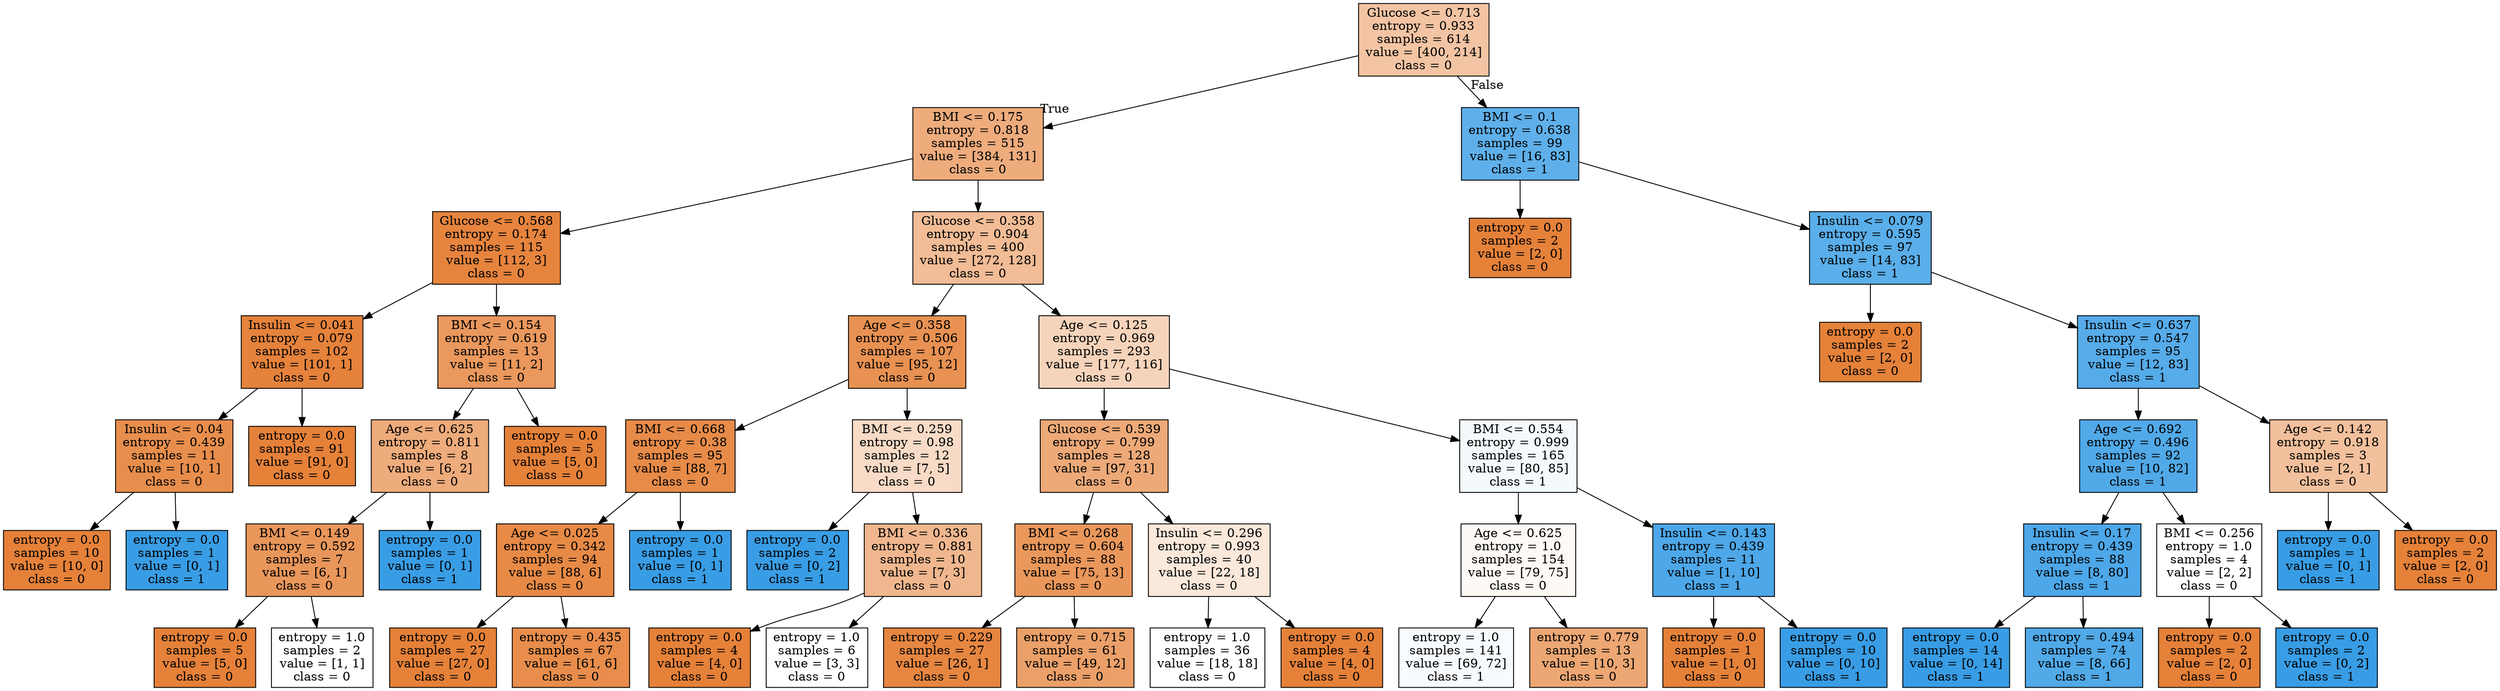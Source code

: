 digraph Tree {
node [shape=box, style="filled", color="black"] ;
0 [label="Glucose <= 0.713\nentropy = 0.933\nsamples = 614\nvalue = [400, 214]\nclass = 0", fillcolor="#f3c4a3"] ;
1 [label="BMI <= 0.175\nentropy = 0.818\nsamples = 515\nvalue = [384, 131]\nclass = 0", fillcolor="#eeac7d"] ;
0 -> 1 [labeldistance=2.5, labelangle=45, headlabel="True"] ;
2 [label="Glucose <= 0.568\nentropy = 0.174\nsamples = 115\nvalue = [112, 3]\nclass = 0", fillcolor="#e6843e"] ;
1 -> 2 ;
3 [label="Insulin <= 0.041\nentropy = 0.079\nsamples = 102\nvalue = [101, 1]\nclass = 0", fillcolor="#e5823b"] ;
2 -> 3 ;
4 [label="Insulin <= 0.04\nentropy = 0.439\nsamples = 11\nvalue = [10, 1]\nclass = 0", fillcolor="#e88e4d"] ;
3 -> 4 ;
5 [label="entropy = 0.0\nsamples = 10\nvalue = [10, 0]\nclass = 0", fillcolor="#e58139"] ;
4 -> 5 ;
6 [label="entropy = 0.0\nsamples = 1\nvalue = [0, 1]\nclass = 1", fillcolor="#399de5"] ;
4 -> 6 ;
7 [label="entropy = 0.0\nsamples = 91\nvalue = [91, 0]\nclass = 0", fillcolor="#e58139"] ;
3 -> 7 ;
8 [label="BMI <= 0.154\nentropy = 0.619\nsamples = 13\nvalue = [11, 2]\nclass = 0", fillcolor="#ea985d"] ;
2 -> 8 ;
9 [label="Age <= 0.625\nentropy = 0.811\nsamples = 8\nvalue = [6, 2]\nclass = 0", fillcolor="#eeab7b"] ;
8 -> 9 ;
10 [label="BMI <= 0.149\nentropy = 0.592\nsamples = 7\nvalue = [6, 1]\nclass = 0", fillcolor="#e9965a"] ;
9 -> 10 ;
11 [label="entropy = 0.0\nsamples = 5\nvalue = [5, 0]\nclass = 0", fillcolor="#e58139"] ;
10 -> 11 ;
12 [label="entropy = 1.0\nsamples = 2\nvalue = [1, 1]\nclass = 0", fillcolor="#ffffff"] ;
10 -> 12 ;
13 [label="entropy = 0.0\nsamples = 1\nvalue = [0, 1]\nclass = 1", fillcolor="#399de5"] ;
9 -> 13 ;
14 [label="entropy = 0.0\nsamples = 5\nvalue = [5, 0]\nclass = 0", fillcolor="#e58139"] ;
8 -> 14 ;
15 [label="Glucose <= 0.358\nentropy = 0.904\nsamples = 400\nvalue = [272, 128]\nclass = 0", fillcolor="#f1bc96"] ;
1 -> 15 ;
16 [label="Age <= 0.358\nentropy = 0.506\nsamples = 107\nvalue = [95, 12]\nclass = 0", fillcolor="#e89152"] ;
15 -> 16 ;
17 [label="BMI <= 0.668\nentropy = 0.38\nsamples = 95\nvalue = [88, 7]\nclass = 0", fillcolor="#e78b49"] ;
16 -> 17 ;
18 [label="Age <= 0.025\nentropy = 0.342\nsamples = 94\nvalue = [88, 6]\nclass = 0", fillcolor="#e78a46"] ;
17 -> 18 ;
19 [label="entropy = 0.0\nsamples = 27\nvalue = [27, 0]\nclass = 0", fillcolor="#e58139"] ;
18 -> 19 ;
20 [label="entropy = 0.435\nsamples = 67\nvalue = [61, 6]\nclass = 0", fillcolor="#e88d4c"] ;
18 -> 20 ;
21 [label="entropy = 0.0\nsamples = 1\nvalue = [0, 1]\nclass = 1", fillcolor="#399de5"] ;
17 -> 21 ;
22 [label="BMI <= 0.259\nentropy = 0.98\nsamples = 12\nvalue = [7, 5]\nclass = 0", fillcolor="#f8dbc6"] ;
16 -> 22 ;
23 [label="entropy = 0.0\nsamples = 2\nvalue = [0, 2]\nclass = 1", fillcolor="#399de5"] ;
22 -> 23 ;
24 [label="BMI <= 0.336\nentropy = 0.881\nsamples = 10\nvalue = [7, 3]\nclass = 0", fillcolor="#f0b78e"] ;
22 -> 24 ;
25 [label="entropy = 0.0\nsamples = 4\nvalue = [4, 0]\nclass = 0", fillcolor="#e58139"] ;
24 -> 25 ;
26 [label="entropy = 1.0\nsamples = 6\nvalue = [3, 3]\nclass = 0", fillcolor="#ffffff"] ;
24 -> 26 ;
27 [label="Age <= 0.125\nentropy = 0.969\nsamples = 293\nvalue = [177, 116]\nclass = 0", fillcolor="#f6d4bb"] ;
15 -> 27 ;
28 [label="Glucose <= 0.539\nentropy = 0.799\nsamples = 128\nvalue = [97, 31]\nclass = 0", fillcolor="#eda978"] ;
27 -> 28 ;
29 [label="BMI <= 0.268\nentropy = 0.604\nsamples = 88\nvalue = [75, 13]\nclass = 0", fillcolor="#ea975b"] ;
28 -> 29 ;
30 [label="entropy = 0.229\nsamples = 27\nvalue = [26, 1]\nclass = 0", fillcolor="#e68641"] ;
29 -> 30 ;
31 [label="entropy = 0.715\nsamples = 61\nvalue = [49, 12]\nclass = 0", fillcolor="#eba069"] ;
29 -> 31 ;
32 [label="Insulin <= 0.296\nentropy = 0.993\nsamples = 40\nvalue = [22, 18]\nclass = 0", fillcolor="#fae8db"] ;
28 -> 32 ;
33 [label="entropy = 1.0\nsamples = 36\nvalue = [18, 18]\nclass = 0", fillcolor="#ffffff"] ;
32 -> 33 ;
34 [label="entropy = 0.0\nsamples = 4\nvalue = [4, 0]\nclass = 0", fillcolor="#e58139"] ;
32 -> 34 ;
35 [label="BMI <= 0.554\nentropy = 0.999\nsamples = 165\nvalue = [80, 85]\nclass = 1", fillcolor="#f3f9fd"] ;
27 -> 35 ;
36 [label="Age <= 0.625\nentropy = 1.0\nsamples = 154\nvalue = [79, 75]\nclass = 0", fillcolor="#fef9f5"] ;
35 -> 36 ;
37 [label="entropy = 1.0\nsamples = 141\nvalue = [69, 72]\nclass = 1", fillcolor="#f7fbfe"] ;
36 -> 37 ;
38 [label="entropy = 0.779\nsamples = 13\nvalue = [10, 3]\nclass = 0", fillcolor="#eda774"] ;
36 -> 38 ;
39 [label="Insulin <= 0.143\nentropy = 0.439\nsamples = 11\nvalue = [1, 10]\nclass = 1", fillcolor="#4da7e8"] ;
35 -> 39 ;
40 [label="entropy = 0.0\nsamples = 1\nvalue = [1, 0]\nclass = 0", fillcolor="#e58139"] ;
39 -> 40 ;
41 [label="entropy = 0.0\nsamples = 10\nvalue = [0, 10]\nclass = 1", fillcolor="#399de5"] ;
39 -> 41 ;
42 [label="BMI <= 0.1\nentropy = 0.638\nsamples = 99\nvalue = [16, 83]\nclass = 1", fillcolor="#5fb0ea"] ;
0 -> 42 [labeldistance=2.5, labelangle=-45, headlabel="False"] ;
43 [label="entropy = 0.0\nsamples = 2\nvalue = [2, 0]\nclass = 0", fillcolor="#e58139"] ;
42 -> 43 ;
44 [label="Insulin <= 0.079\nentropy = 0.595\nsamples = 97\nvalue = [14, 83]\nclass = 1", fillcolor="#5aaee9"] ;
42 -> 44 ;
45 [label="entropy = 0.0\nsamples = 2\nvalue = [2, 0]\nclass = 0", fillcolor="#e58139"] ;
44 -> 45 ;
46 [label="Insulin <= 0.637\nentropy = 0.547\nsamples = 95\nvalue = [12, 83]\nclass = 1", fillcolor="#56abe9"] ;
44 -> 46 ;
47 [label="Age <= 0.692\nentropy = 0.496\nsamples = 92\nvalue = [10, 82]\nclass = 1", fillcolor="#51a9e8"] ;
46 -> 47 ;
48 [label="Insulin <= 0.17\nentropy = 0.439\nsamples = 88\nvalue = [8, 80]\nclass = 1", fillcolor="#4da7e8"] ;
47 -> 48 ;
49 [label="entropy = 0.0\nsamples = 14\nvalue = [0, 14]\nclass = 1", fillcolor="#399de5"] ;
48 -> 49 ;
50 [label="entropy = 0.494\nsamples = 74\nvalue = [8, 66]\nclass = 1", fillcolor="#51a9e8"] ;
48 -> 50 ;
51 [label="BMI <= 0.256\nentropy = 1.0\nsamples = 4\nvalue = [2, 2]\nclass = 0", fillcolor="#ffffff"] ;
47 -> 51 ;
52 [label="entropy = 0.0\nsamples = 2\nvalue = [2, 0]\nclass = 0", fillcolor="#e58139"] ;
51 -> 52 ;
53 [label="entropy = 0.0\nsamples = 2\nvalue = [0, 2]\nclass = 1", fillcolor="#399de5"] ;
51 -> 53 ;
54 [label="Age <= 0.142\nentropy = 0.918\nsamples = 3\nvalue = [2, 1]\nclass = 0", fillcolor="#f2c09c"] ;
46 -> 54 ;
55 [label="entropy = 0.0\nsamples = 1\nvalue = [0, 1]\nclass = 1", fillcolor="#399de5"] ;
54 -> 55 ;
56 [label="entropy = 0.0\nsamples = 2\nvalue = [2, 0]\nclass = 0", fillcolor="#e58139"] ;
54 -> 56 ;
}